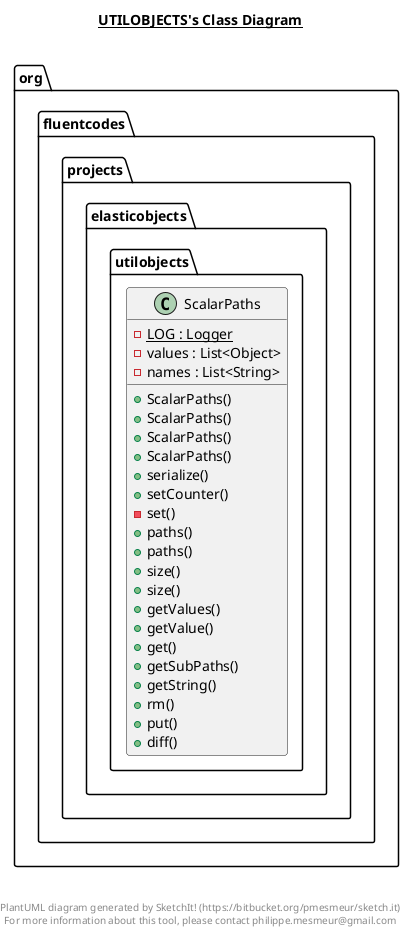 @startuml

title __UTILOBJECTS's Class Diagram__\n

  package org.fluentcodes.projects.elasticobjects {
    package org.fluentcodes.projects.elasticobjects.utilobjects {
      class ScalarPaths {
          {static} - LOG : Logger
          - values : List<Object>
          - names : List<String>
          + ScalarPaths()
          + ScalarPaths()
          + ScalarPaths()
          + ScalarPaths()
          + serialize()
          + setCounter()
          - set()
          + paths()
          + paths()
          + size()
          + size()
          + getValues()
          + getValue()
          + get()
          + getSubPaths()
          + getString()
          + rm()
          + put()
          + diff()
      }
    }
  }
  



right footer


PlantUML diagram generated by SketchIt! (https://bitbucket.org/pmesmeur/sketch.it)
For more information about this tool, please contact philippe.mesmeur@gmail.com
endfooter

@enduml
